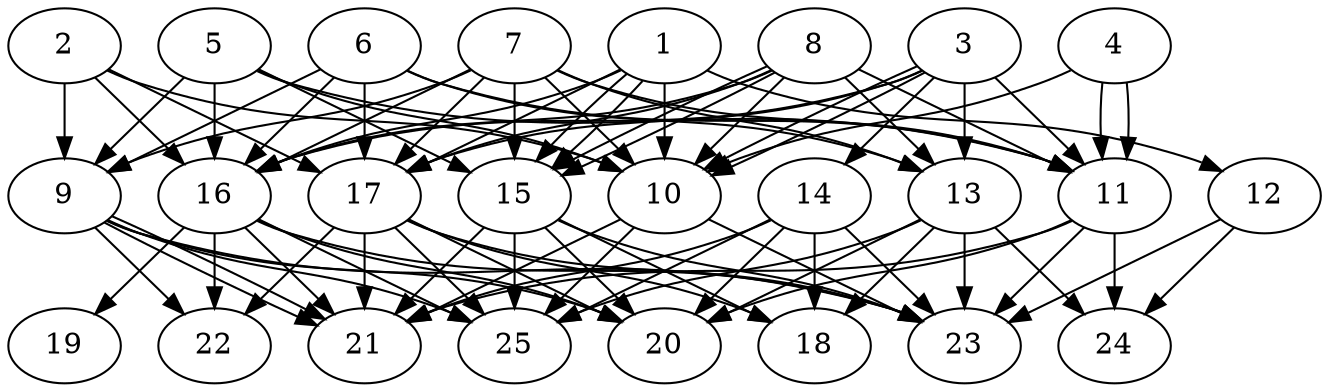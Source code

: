 // DAG automatically generated by daggen at Thu Oct  3 14:00:39 2019
// ./daggen --dot -n 25 --ccr 0.5 --fat 0.7 --regular 0.9 --density 0.9 --mindata 5242880 --maxdata 52428800 
digraph G {
  1 [size="21207040", alpha="0.03", expect_size="10603520"] 
  1 -> 10 [size ="10603520"]
  1 -> 12 [size ="10603520"]
  1 -> 15 [size ="10603520"]
  1 -> 15 [size ="10603520"]
  1 -> 16 [size ="10603520"]
  1 -> 17 [size ="10603520"]
  2 [size="95526912", alpha="0.09", expect_size="47763456"] 
  2 -> 9 [size ="47763456"]
  2 -> 10 [size ="47763456"]
  2 -> 16 [size ="47763456"]
  2 -> 17 [size ="47763456"]
  3 [size="40523776", alpha="0.06", expect_size="20261888"] 
  3 -> 10 [size ="20261888"]
  3 -> 10 [size ="20261888"]
  3 -> 11 [size ="20261888"]
  3 -> 13 [size ="20261888"]
  3 -> 14 [size ="20261888"]
  3 -> 16 [size ="20261888"]
  3 -> 17 [size ="20261888"]
  4 [size="30085120", alpha="0.13", expect_size="15042560"] 
  4 -> 10 [size ="15042560"]
  4 -> 11 [size ="15042560"]
  4 -> 11 [size ="15042560"]
  5 [size="12009472", alpha="0.18", expect_size="6004736"] 
  5 -> 9 [size ="6004736"]
  5 -> 10 [size ="6004736"]
  5 -> 11 [size ="6004736"]
  5 -> 15 [size ="6004736"]
  5 -> 16 [size ="6004736"]
  6 [size="22616064", alpha="0.19", expect_size="11308032"] 
  6 -> 9 [size ="11308032"]
  6 -> 11 [size ="11308032"]
  6 -> 13 [size ="11308032"]
  6 -> 16 [size ="11308032"]
  6 -> 17 [size ="11308032"]
  7 [size="103600128", alpha="0.12", expect_size="51800064"] 
  7 -> 9 [size ="51800064"]
  7 -> 10 [size ="51800064"]
  7 -> 11 [size ="51800064"]
  7 -> 13 [size ="51800064"]
  7 -> 15 [size ="51800064"]
  7 -> 16 [size ="51800064"]
  7 -> 17 [size ="51800064"]
  8 [size="83056640", alpha="0.04", expect_size="41528320"] 
  8 -> 10 [size ="41528320"]
  8 -> 11 [size ="41528320"]
  8 -> 13 [size ="41528320"]
  8 -> 15 [size ="41528320"]
  8 -> 15 [size ="41528320"]
  8 -> 16 [size ="41528320"]
  8 -> 17 [size ="41528320"]
  9 [size="99538944", alpha="0.04", expect_size="49769472"] 
  9 -> 20 [size ="49769472"]
  9 -> 21 [size ="49769472"]
  9 -> 21 [size ="49769472"]
  9 -> 22 [size ="49769472"]
  9 -> 23 [size ="49769472"]
  9 -> 25 [size ="49769472"]
  10 [size="27652096", alpha="0.03", expect_size="13826048"] 
  10 -> 21 [size ="13826048"]
  10 -> 23 [size ="13826048"]
  10 -> 25 [size ="13826048"]
  11 [size="44394496", alpha="0.10", expect_size="22197248"] 
  11 -> 20 [size ="22197248"]
  11 -> 21 [size ="22197248"]
  11 -> 23 [size ="22197248"]
  11 -> 24 [size ="22197248"]
  12 [size="57083904", alpha="0.11", expect_size="28541952"] 
  12 -> 23 [size ="28541952"]
  12 -> 24 [size ="28541952"]
  13 [size="97970176", alpha="0.00", expect_size="48985088"] 
  13 -> 18 [size ="48985088"]
  13 -> 20 [size ="48985088"]
  13 -> 23 [size ="48985088"]
  13 -> 24 [size ="48985088"]
  13 -> 25 [size ="48985088"]
  14 [size="33677312", alpha="0.13", expect_size="16838656"] 
  14 -> 18 [size ="16838656"]
  14 -> 20 [size ="16838656"]
  14 -> 21 [size ="16838656"]
  14 -> 23 [size ="16838656"]
  14 -> 25 [size ="16838656"]
  15 [size="93046784", alpha="0.02", expect_size="46523392"] 
  15 -> 18 [size ="46523392"]
  15 -> 20 [size ="46523392"]
  15 -> 21 [size ="46523392"]
  15 -> 23 [size ="46523392"]
  15 -> 25 [size ="46523392"]
  16 [size="84973568", alpha="0.04", expect_size="42486784"] 
  16 -> 19 [size ="42486784"]
  16 -> 20 [size ="42486784"]
  16 -> 21 [size ="42486784"]
  16 -> 22 [size ="42486784"]
  16 -> 23 [size ="42486784"]
  16 -> 25 [size ="42486784"]
  17 [size="81913856", alpha="0.14", expect_size="40956928"] 
  17 -> 18 [size ="40956928"]
  17 -> 20 [size ="40956928"]
  17 -> 21 [size ="40956928"]
  17 -> 22 [size ="40956928"]
  17 -> 23 [size ="40956928"]
  17 -> 25 [size ="40956928"]
  18 [size="42895360", alpha="0.14", expect_size="21447680"] 
  19 [size="59443200", alpha="0.10", expect_size="29721600"] 
  20 [size="76029952", alpha="0.15", expect_size="38014976"] 
  21 [size="87937024", alpha="0.03", expect_size="43968512"] 
  22 [size="42819584", alpha="0.09", expect_size="21409792"] 
  23 [size="94515200", alpha="0.01", expect_size="47257600"] 
  24 [size="95698944", alpha="0.17", expect_size="47849472"] 
  25 [size="60672000", alpha="0.14", expect_size="30336000"] 
}
